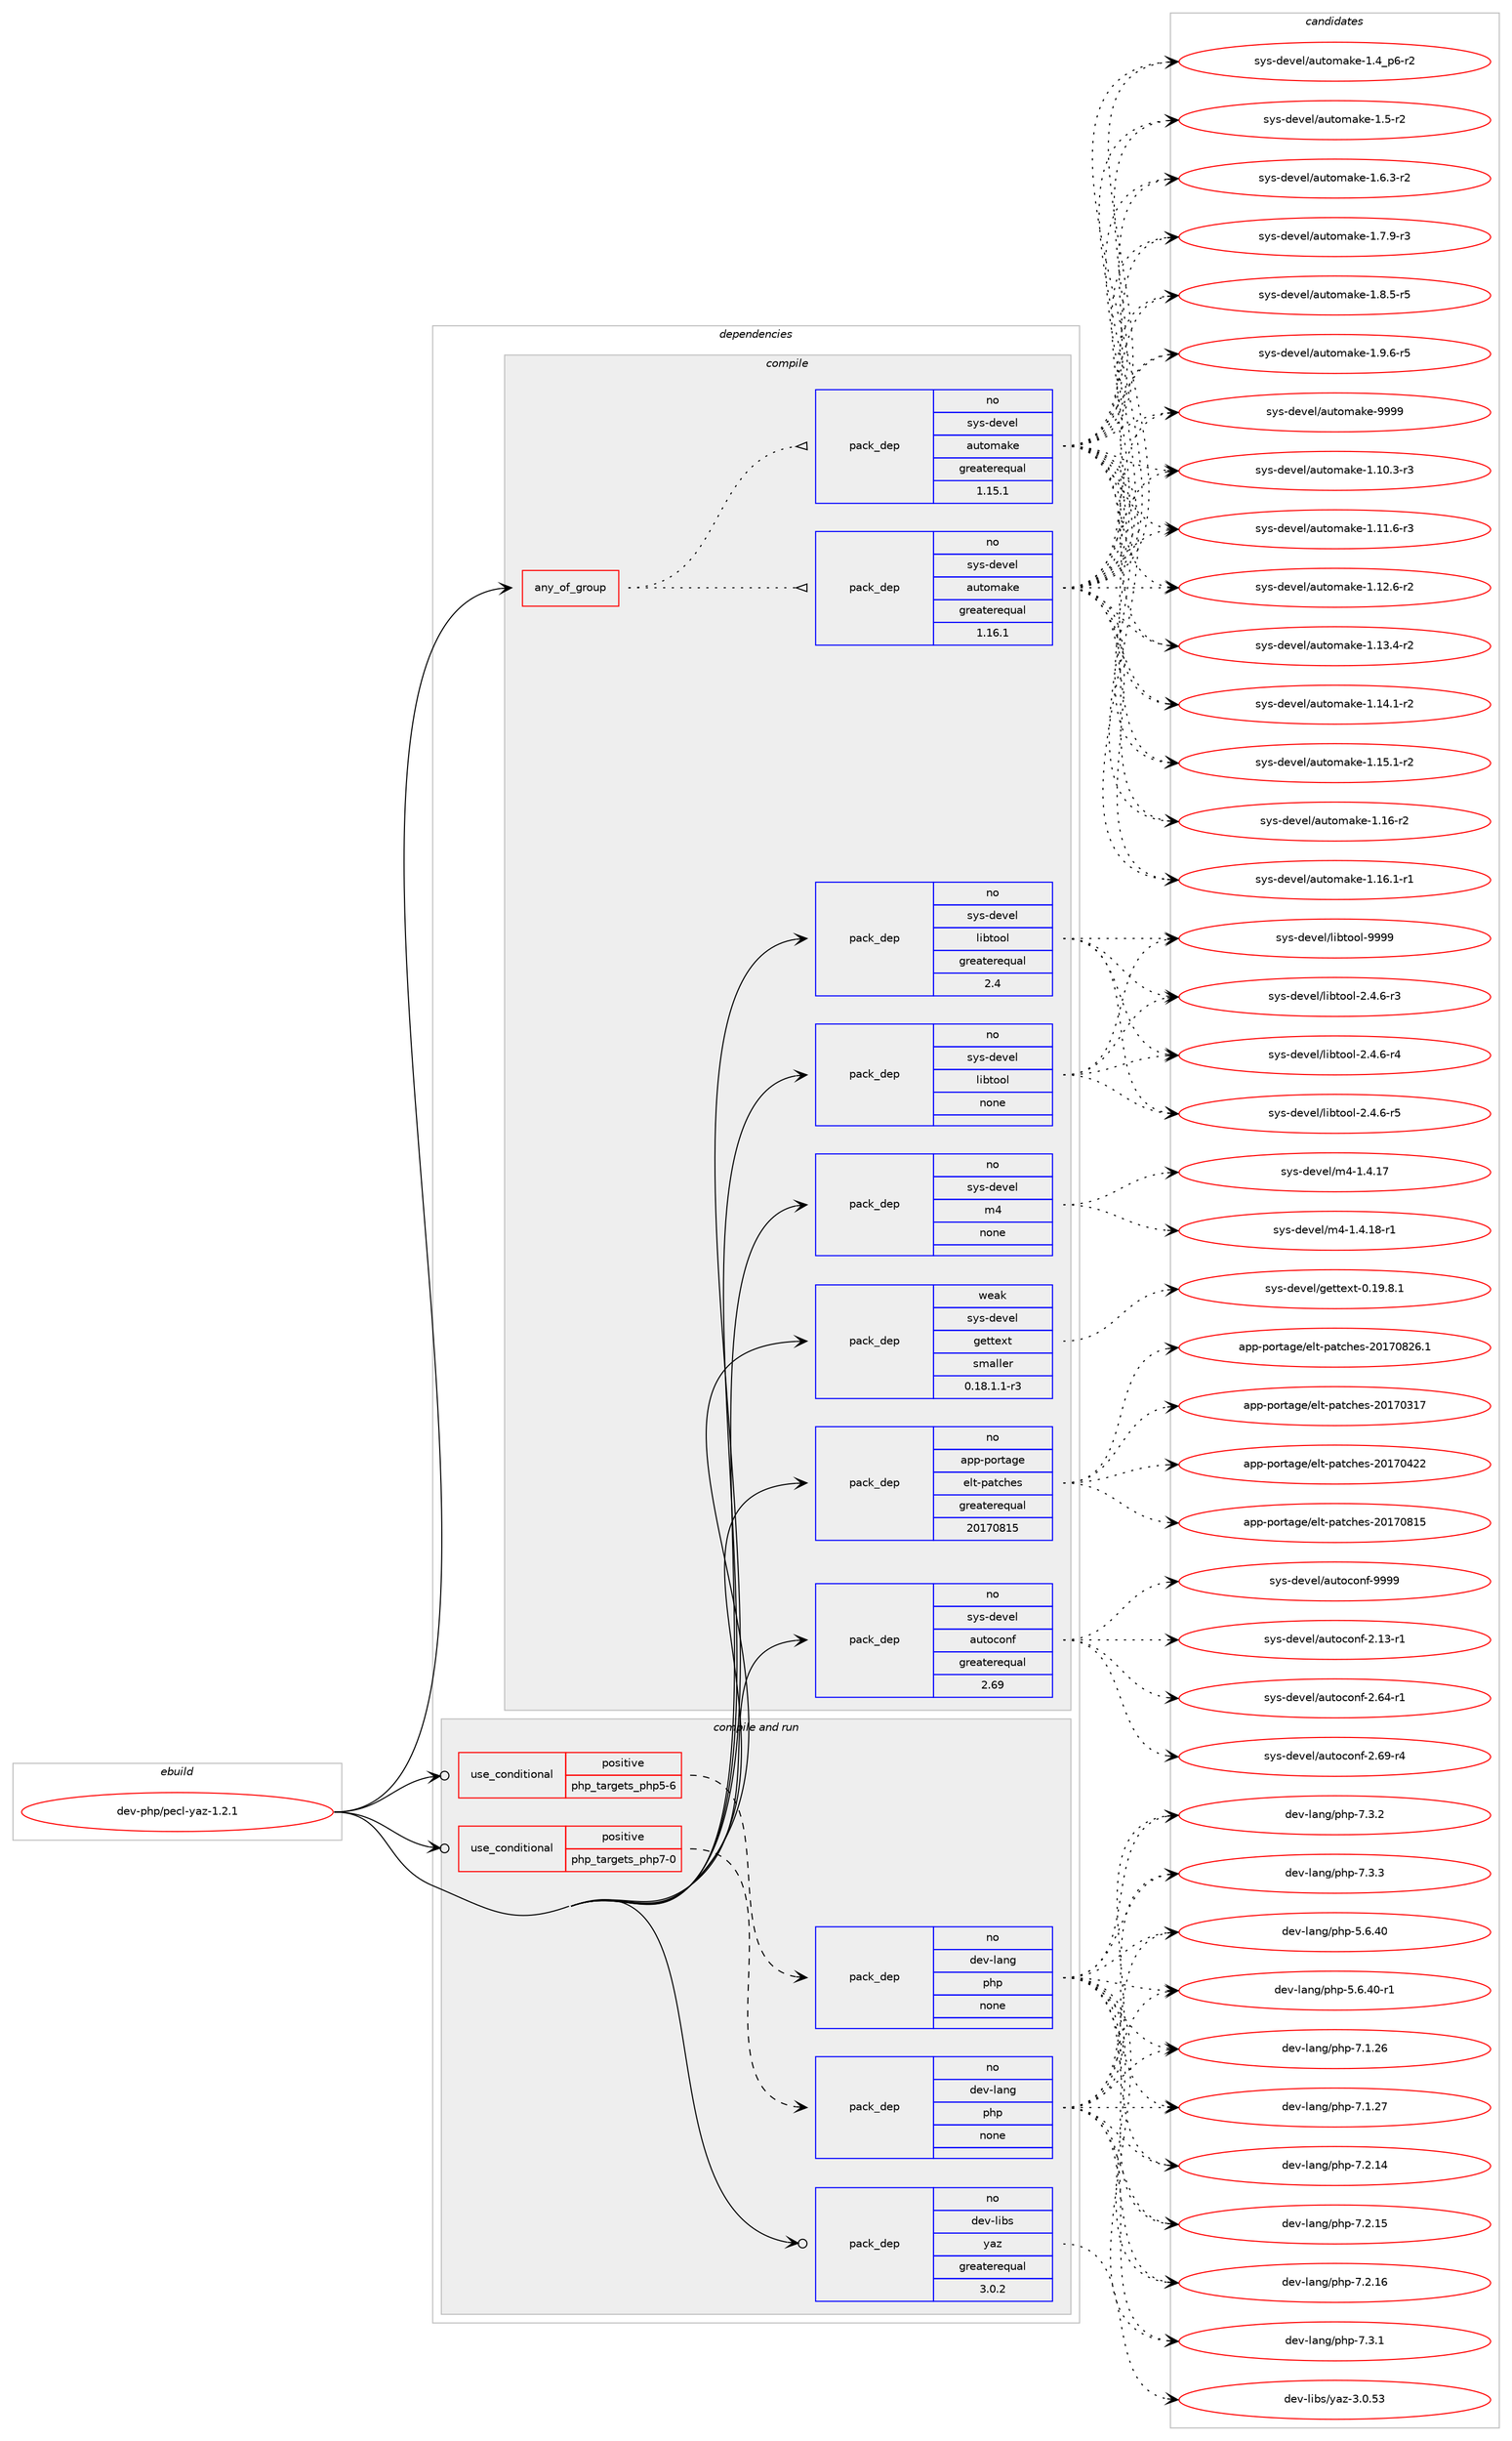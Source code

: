 digraph prolog {

# *************
# Graph options
# *************

newrank=true;
concentrate=true;
compound=true;
graph [rankdir=LR,fontname=Helvetica,fontsize=10,ranksep=1.5];#, ranksep=2.5, nodesep=0.2];
edge  [arrowhead=vee];
node  [fontname=Helvetica,fontsize=10];

# **********
# The ebuild
# **********

subgraph cluster_leftcol {
color=gray;
rank=same;
label=<<i>ebuild</i>>;
id [label="dev-php/pecl-yaz-1.2.1", color=red, width=4, href="../dev-php/pecl-yaz-1.2.1.svg"];
}

# ****************
# The dependencies
# ****************

subgraph cluster_midcol {
color=gray;
label=<<i>dependencies</i>>;
subgraph cluster_compile {
fillcolor="#eeeeee";
style=filled;
label=<<i>compile</i>>;
subgraph any22637 {
dependency1395655 [label=<<TABLE BORDER="0" CELLBORDER="1" CELLSPACING="0" CELLPADDING="4"><TR><TD CELLPADDING="10">any_of_group</TD></TR></TABLE>>, shape=none, color=red];subgraph pack1002443 {
dependency1395656 [label=<<TABLE BORDER="0" CELLBORDER="1" CELLSPACING="0" CELLPADDING="4" WIDTH="220"><TR><TD ROWSPAN="6" CELLPADDING="30">pack_dep</TD></TR><TR><TD WIDTH="110">no</TD></TR><TR><TD>sys-devel</TD></TR><TR><TD>automake</TD></TR><TR><TD>greaterequal</TD></TR><TR><TD>1.16.1</TD></TR></TABLE>>, shape=none, color=blue];
}
dependency1395655:e -> dependency1395656:w [weight=20,style="dotted",arrowhead="oinv"];
subgraph pack1002444 {
dependency1395657 [label=<<TABLE BORDER="0" CELLBORDER="1" CELLSPACING="0" CELLPADDING="4" WIDTH="220"><TR><TD ROWSPAN="6" CELLPADDING="30">pack_dep</TD></TR><TR><TD WIDTH="110">no</TD></TR><TR><TD>sys-devel</TD></TR><TR><TD>automake</TD></TR><TR><TD>greaterequal</TD></TR><TR><TD>1.15.1</TD></TR></TABLE>>, shape=none, color=blue];
}
dependency1395655:e -> dependency1395657:w [weight=20,style="dotted",arrowhead="oinv"];
}
id:e -> dependency1395655:w [weight=20,style="solid",arrowhead="vee"];
subgraph pack1002445 {
dependency1395658 [label=<<TABLE BORDER="0" CELLBORDER="1" CELLSPACING="0" CELLPADDING="4" WIDTH="220"><TR><TD ROWSPAN="6" CELLPADDING="30">pack_dep</TD></TR><TR><TD WIDTH="110">no</TD></TR><TR><TD>app-portage</TD></TR><TR><TD>elt-patches</TD></TR><TR><TD>greaterequal</TD></TR><TR><TD>20170815</TD></TR></TABLE>>, shape=none, color=blue];
}
id:e -> dependency1395658:w [weight=20,style="solid",arrowhead="vee"];
subgraph pack1002446 {
dependency1395659 [label=<<TABLE BORDER="0" CELLBORDER="1" CELLSPACING="0" CELLPADDING="4" WIDTH="220"><TR><TD ROWSPAN="6" CELLPADDING="30">pack_dep</TD></TR><TR><TD WIDTH="110">no</TD></TR><TR><TD>sys-devel</TD></TR><TR><TD>autoconf</TD></TR><TR><TD>greaterequal</TD></TR><TR><TD>2.69</TD></TR></TABLE>>, shape=none, color=blue];
}
id:e -> dependency1395659:w [weight=20,style="solid",arrowhead="vee"];
subgraph pack1002447 {
dependency1395660 [label=<<TABLE BORDER="0" CELLBORDER="1" CELLSPACING="0" CELLPADDING="4" WIDTH="220"><TR><TD ROWSPAN="6" CELLPADDING="30">pack_dep</TD></TR><TR><TD WIDTH="110">no</TD></TR><TR><TD>sys-devel</TD></TR><TR><TD>libtool</TD></TR><TR><TD>greaterequal</TD></TR><TR><TD>2.4</TD></TR></TABLE>>, shape=none, color=blue];
}
id:e -> dependency1395660:w [weight=20,style="solid",arrowhead="vee"];
subgraph pack1002448 {
dependency1395661 [label=<<TABLE BORDER="0" CELLBORDER="1" CELLSPACING="0" CELLPADDING="4" WIDTH="220"><TR><TD ROWSPAN="6" CELLPADDING="30">pack_dep</TD></TR><TR><TD WIDTH="110">no</TD></TR><TR><TD>sys-devel</TD></TR><TR><TD>libtool</TD></TR><TR><TD>none</TD></TR><TR><TD></TD></TR></TABLE>>, shape=none, color=blue];
}
id:e -> dependency1395661:w [weight=20,style="solid",arrowhead="vee"];
subgraph pack1002449 {
dependency1395662 [label=<<TABLE BORDER="0" CELLBORDER="1" CELLSPACING="0" CELLPADDING="4" WIDTH="220"><TR><TD ROWSPAN="6" CELLPADDING="30">pack_dep</TD></TR><TR><TD WIDTH="110">no</TD></TR><TR><TD>sys-devel</TD></TR><TR><TD>m4</TD></TR><TR><TD>none</TD></TR><TR><TD></TD></TR></TABLE>>, shape=none, color=blue];
}
id:e -> dependency1395662:w [weight=20,style="solid",arrowhead="vee"];
subgraph pack1002450 {
dependency1395663 [label=<<TABLE BORDER="0" CELLBORDER="1" CELLSPACING="0" CELLPADDING="4" WIDTH="220"><TR><TD ROWSPAN="6" CELLPADDING="30">pack_dep</TD></TR><TR><TD WIDTH="110">weak</TD></TR><TR><TD>sys-devel</TD></TR><TR><TD>gettext</TD></TR><TR><TD>smaller</TD></TR><TR><TD>0.18.1.1-r3</TD></TR></TABLE>>, shape=none, color=blue];
}
id:e -> dependency1395663:w [weight=20,style="solid",arrowhead="vee"];
}
subgraph cluster_compileandrun {
fillcolor="#eeeeee";
style=filled;
label=<<i>compile and run</i>>;
subgraph cond370010 {
dependency1395664 [label=<<TABLE BORDER="0" CELLBORDER="1" CELLSPACING="0" CELLPADDING="4"><TR><TD ROWSPAN="3" CELLPADDING="10">use_conditional</TD></TR><TR><TD>positive</TD></TR><TR><TD>php_targets_php5-6</TD></TR></TABLE>>, shape=none, color=red];
subgraph pack1002451 {
dependency1395665 [label=<<TABLE BORDER="0" CELLBORDER="1" CELLSPACING="0" CELLPADDING="4" WIDTH="220"><TR><TD ROWSPAN="6" CELLPADDING="30">pack_dep</TD></TR><TR><TD WIDTH="110">no</TD></TR><TR><TD>dev-lang</TD></TR><TR><TD>php</TD></TR><TR><TD>none</TD></TR><TR><TD></TD></TR></TABLE>>, shape=none, color=blue];
}
dependency1395664:e -> dependency1395665:w [weight=20,style="dashed",arrowhead="vee"];
}
id:e -> dependency1395664:w [weight=20,style="solid",arrowhead="odotvee"];
subgraph cond370011 {
dependency1395666 [label=<<TABLE BORDER="0" CELLBORDER="1" CELLSPACING="0" CELLPADDING="4"><TR><TD ROWSPAN="3" CELLPADDING="10">use_conditional</TD></TR><TR><TD>positive</TD></TR><TR><TD>php_targets_php7-0</TD></TR></TABLE>>, shape=none, color=red];
subgraph pack1002452 {
dependency1395667 [label=<<TABLE BORDER="0" CELLBORDER="1" CELLSPACING="0" CELLPADDING="4" WIDTH="220"><TR><TD ROWSPAN="6" CELLPADDING="30">pack_dep</TD></TR><TR><TD WIDTH="110">no</TD></TR><TR><TD>dev-lang</TD></TR><TR><TD>php</TD></TR><TR><TD>none</TD></TR><TR><TD></TD></TR></TABLE>>, shape=none, color=blue];
}
dependency1395666:e -> dependency1395667:w [weight=20,style="dashed",arrowhead="vee"];
}
id:e -> dependency1395666:w [weight=20,style="solid",arrowhead="odotvee"];
subgraph pack1002453 {
dependency1395668 [label=<<TABLE BORDER="0" CELLBORDER="1" CELLSPACING="0" CELLPADDING="4" WIDTH="220"><TR><TD ROWSPAN="6" CELLPADDING="30">pack_dep</TD></TR><TR><TD WIDTH="110">no</TD></TR><TR><TD>dev-libs</TD></TR><TR><TD>yaz</TD></TR><TR><TD>greaterequal</TD></TR><TR><TD>3.0.2</TD></TR></TABLE>>, shape=none, color=blue];
}
id:e -> dependency1395668:w [weight=20,style="solid",arrowhead="odotvee"];
}
subgraph cluster_run {
fillcolor="#eeeeee";
style=filled;
label=<<i>run</i>>;
}
}

# **************
# The candidates
# **************

subgraph cluster_choices {
rank=same;
color=gray;
label=<<i>candidates</i>>;

subgraph choice1002443 {
color=black;
nodesep=1;
choice11512111545100101118101108479711711611110997107101454946494846514511451 [label="sys-devel/automake-1.10.3-r3", color=red, width=4,href="../sys-devel/automake-1.10.3-r3.svg"];
choice11512111545100101118101108479711711611110997107101454946494946544511451 [label="sys-devel/automake-1.11.6-r3", color=red, width=4,href="../sys-devel/automake-1.11.6-r3.svg"];
choice11512111545100101118101108479711711611110997107101454946495046544511450 [label="sys-devel/automake-1.12.6-r2", color=red, width=4,href="../sys-devel/automake-1.12.6-r2.svg"];
choice11512111545100101118101108479711711611110997107101454946495146524511450 [label="sys-devel/automake-1.13.4-r2", color=red, width=4,href="../sys-devel/automake-1.13.4-r2.svg"];
choice11512111545100101118101108479711711611110997107101454946495246494511450 [label="sys-devel/automake-1.14.1-r2", color=red, width=4,href="../sys-devel/automake-1.14.1-r2.svg"];
choice11512111545100101118101108479711711611110997107101454946495346494511450 [label="sys-devel/automake-1.15.1-r2", color=red, width=4,href="../sys-devel/automake-1.15.1-r2.svg"];
choice1151211154510010111810110847971171161111099710710145494649544511450 [label="sys-devel/automake-1.16-r2", color=red, width=4,href="../sys-devel/automake-1.16-r2.svg"];
choice11512111545100101118101108479711711611110997107101454946495446494511449 [label="sys-devel/automake-1.16.1-r1", color=red, width=4,href="../sys-devel/automake-1.16.1-r1.svg"];
choice115121115451001011181011084797117116111109971071014549465295112544511450 [label="sys-devel/automake-1.4_p6-r2", color=red, width=4,href="../sys-devel/automake-1.4_p6-r2.svg"];
choice11512111545100101118101108479711711611110997107101454946534511450 [label="sys-devel/automake-1.5-r2", color=red, width=4,href="../sys-devel/automake-1.5-r2.svg"];
choice115121115451001011181011084797117116111109971071014549465446514511450 [label="sys-devel/automake-1.6.3-r2", color=red, width=4,href="../sys-devel/automake-1.6.3-r2.svg"];
choice115121115451001011181011084797117116111109971071014549465546574511451 [label="sys-devel/automake-1.7.9-r3", color=red, width=4,href="../sys-devel/automake-1.7.9-r3.svg"];
choice115121115451001011181011084797117116111109971071014549465646534511453 [label="sys-devel/automake-1.8.5-r5", color=red, width=4,href="../sys-devel/automake-1.8.5-r5.svg"];
choice115121115451001011181011084797117116111109971071014549465746544511453 [label="sys-devel/automake-1.9.6-r5", color=red, width=4,href="../sys-devel/automake-1.9.6-r5.svg"];
choice115121115451001011181011084797117116111109971071014557575757 [label="sys-devel/automake-9999", color=red, width=4,href="../sys-devel/automake-9999.svg"];
dependency1395656:e -> choice11512111545100101118101108479711711611110997107101454946494846514511451:w [style=dotted,weight="100"];
dependency1395656:e -> choice11512111545100101118101108479711711611110997107101454946494946544511451:w [style=dotted,weight="100"];
dependency1395656:e -> choice11512111545100101118101108479711711611110997107101454946495046544511450:w [style=dotted,weight="100"];
dependency1395656:e -> choice11512111545100101118101108479711711611110997107101454946495146524511450:w [style=dotted,weight="100"];
dependency1395656:e -> choice11512111545100101118101108479711711611110997107101454946495246494511450:w [style=dotted,weight="100"];
dependency1395656:e -> choice11512111545100101118101108479711711611110997107101454946495346494511450:w [style=dotted,weight="100"];
dependency1395656:e -> choice1151211154510010111810110847971171161111099710710145494649544511450:w [style=dotted,weight="100"];
dependency1395656:e -> choice11512111545100101118101108479711711611110997107101454946495446494511449:w [style=dotted,weight="100"];
dependency1395656:e -> choice115121115451001011181011084797117116111109971071014549465295112544511450:w [style=dotted,weight="100"];
dependency1395656:e -> choice11512111545100101118101108479711711611110997107101454946534511450:w [style=dotted,weight="100"];
dependency1395656:e -> choice115121115451001011181011084797117116111109971071014549465446514511450:w [style=dotted,weight="100"];
dependency1395656:e -> choice115121115451001011181011084797117116111109971071014549465546574511451:w [style=dotted,weight="100"];
dependency1395656:e -> choice115121115451001011181011084797117116111109971071014549465646534511453:w [style=dotted,weight="100"];
dependency1395656:e -> choice115121115451001011181011084797117116111109971071014549465746544511453:w [style=dotted,weight="100"];
dependency1395656:e -> choice115121115451001011181011084797117116111109971071014557575757:w [style=dotted,weight="100"];
}
subgraph choice1002444 {
color=black;
nodesep=1;
choice11512111545100101118101108479711711611110997107101454946494846514511451 [label="sys-devel/automake-1.10.3-r3", color=red, width=4,href="../sys-devel/automake-1.10.3-r3.svg"];
choice11512111545100101118101108479711711611110997107101454946494946544511451 [label="sys-devel/automake-1.11.6-r3", color=red, width=4,href="../sys-devel/automake-1.11.6-r3.svg"];
choice11512111545100101118101108479711711611110997107101454946495046544511450 [label="sys-devel/automake-1.12.6-r2", color=red, width=4,href="../sys-devel/automake-1.12.6-r2.svg"];
choice11512111545100101118101108479711711611110997107101454946495146524511450 [label="sys-devel/automake-1.13.4-r2", color=red, width=4,href="../sys-devel/automake-1.13.4-r2.svg"];
choice11512111545100101118101108479711711611110997107101454946495246494511450 [label="sys-devel/automake-1.14.1-r2", color=red, width=4,href="../sys-devel/automake-1.14.1-r2.svg"];
choice11512111545100101118101108479711711611110997107101454946495346494511450 [label="sys-devel/automake-1.15.1-r2", color=red, width=4,href="../sys-devel/automake-1.15.1-r2.svg"];
choice1151211154510010111810110847971171161111099710710145494649544511450 [label="sys-devel/automake-1.16-r2", color=red, width=4,href="../sys-devel/automake-1.16-r2.svg"];
choice11512111545100101118101108479711711611110997107101454946495446494511449 [label="sys-devel/automake-1.16.1-r1", color=red, width=4,href="../sys-devel/automake-1.16.1-r1.svg"];
choice115121115451001011181011084797117116111109971071014549465295112544511450 [label="sys-devel/automake-1.4_p6-r2", color=red, width=4,href="../sys-devel/automake-1.4_p6-r2.svg"];
choice11512111545100101118101108479711711611110997107101454946534511450 [label="sys-devel/automake-1.5-r2", color=red, width=4,href="../sys-devel/automake-1.5-r2.svg"];
choice115121115451001011181011084797117116111109971071014549465446514511450 [label="sys-devel/automake-1.6.3-r2", color=red, width=4,href="../sys-devel/automake-1.6.3-r2.svg"];
choice115121115451001011181011084797117116111109971071014549465546574511451 [label="sys-devel/automake-1.7.9-r3", color=red, width=4,href="../sys-devel/automake-1.7.9-r3.svg"];
choice115121115451001011181011084797117116111109971071014549465646534511453 [label="sys-devel/automake-1.8.5-r5", color=red, width=4,href="../sys-devel/automake-1.8.5-r5.svg"];
choice115121115451001011181011084797117116111109971071014549465746544511453 [label="sys-devel/automake-1.9.6-r5", color=red, width=4,href="../sys-devel/automake-1.9.6-r5.svg"];
choice115121115451001011181011084797117116111109971071014557575757 [label="sys-devel/automake-9999", color=red, width=4,href="../sys-devel/automake-9999.svg"];
dependency1395657:e -> choice11512111545100101118101108479711711611110997107101454946494846514511451:w [style=dotted,weight="100"];
dependency1395657:e -> choice11512111545100101118101108479711711611110997107101454946494946544511451:w [style=dotted,weight="100"];
dependency1395657:e -> choice11512111545100101118101108479711711611110997107101454946495046544511450:w [style=dotted,weight="100"];
dependency1395657:e -> choice11512111545100101118101108479711711611110997107101454946495146524511450:w [style=dotted,weight="100"];
dependency1395657:e -> choice11512111545100101118101108479711711611110997107101454946495246494511450:w [style=dotted,weight="100"];
dependency1395657:e -> choice11512111545100101118101108479711711611110997107101454946495346494511450:w [style=dotted,weight="100"];
dependency1395657:e -> choice1151211154510010111810110847971171161111099710710145494649544511450:w [style=dotted,weight="100"];
dependency1395657:e -> choice11512111545100101118101108479711711611110997107101454946495446494511449:w [style=dotted,weight="100"];
dependency1395657:e -> choice115121115451001011181011084797117116111109971071014549465295112544511450:w [style=dotted,weight="100"];
dependency1395657:e -> choice11512111545100101118101108479711711611110997107101454946534511450:w [style=dotted,weight="100"];
dependency1395657:e -> choice115121115451001011181011084797117116111109971071014549465446514511450:w [style=dotted,weight="100"];
dependency1395657:e -> choice115121115451001011181011084797117116111109971071014549465546574511451:w [style=dotted,weight="100"];
dependency1395657:e -> choice115121115451001011181011084797117116111109971071014549465646534511453:w [style=dotted,weight="100"];
dependency1395657:e -> choice115121115451001011181011084797117116111109971071014549465746544511453:w [style=dotted,weight="100"];
dependency1395657:e -> choice115121115451001011181011084797117116111109971071014557575757:w [style=dotted,weight="100"];
}
subgraph choice1002445 {
color=black;
nodesep=1;
choice97112112451121111141169710310147101108116451129711699104101115455048495548514955 [label="app-portage/elt-patches-20170317", color=red, width=4,href="../app-portage/elt-patches-20170317.svg"];
choice97112112451121111141169710310147101108116451129711699104101115455048495548525050 [label="app-portage/elt-patches-20170422", color=red, width=4,href="../app-portage/elt-patches-20170422.svg"];
choice97112112451121111141169710310147101108116451129711699104101115455048495548564953 [label="app-portage/elt-patches-20170815", color=red, width=4,href="../app-portage/elt-patches-20170815.svg"];
choice971121124511211111411697103101471011081164511297116991041011154550484955485650544649 [label="app-portage/elt-patches-20170826.1", color=red, width=4,href="../app-portage/elt-patches-20170826.1.svg"];
dependency1395658:e -> choice97112112451121111141169710310147101108116451129711699104101115455048495548514955:w [style=dotted,weight="100"];
dependency1395658:e -> choice97112112451121111141169710310147101108116451129711699104101115455048495548525050:w [style=dotted,weight="100"];
dependency1395658:e -> choice97112112451121111141169710310147101108116451129711699104101115455048495548564953:w [style=dotted,weight="100"];
dependency1395658:e -> choice971121124511211111411697103101471011081164511297116991041011154550484955485650544649:w [style=dotted,weight="100"];
}
subgraph choice1002446 {
color=black;
nodesep=1;
choice1151211154510010111810110847971171161119911111010245504649514511449 [label="sys-devel/autoconf-2.13-r1", color=red, width=4,href="../sys-devel/autoconf-2.13-r1.svg"];
choice1151211154510010111810110847971171161119911111010245504654524511449 [label="sys-devel/autoconf-2.64-r1", color=red, width=4,href="../sys-devel/autoconf-2.64-r1.svg"];
choice1151211154510010111810110847971171161119911111010245504654574511452 [label="sys-devel/autoconf-2.69-r4", color=red, width=4,href="../sys-devel/autoconf-2.69-r4.svg"];
choice115121115451001011181011084797117116111991111101024557575757 [label="sys-devel/autoconf-9999", color=red, width=4,href="../sys-devel/autoconf-9999.svg"];
dependency1395659:e -> choice1151211154510010111810110847971171161119911111010245504649514511449:w [style=dotted,weight="100"];
dependency1395659:e -> choice1151211154510010111810110847971171161119911111010245504654524511449:w [style=dotted,weight="100"];
dependency1395659:e -> choice1151211154510010111810110847971171161119911111010245504654574511452:w [style=dotted,weight="100"];
dependency1395659:e -> choice115121115451001011181011084797117116111991111101024557575757:w [style=dotted,weight="100"];
}
subgraph choice1002447 {
color=black;
nodesep=1;
choice1151211154510010111810110847108105981161111111084550465246544511451 [label="sys-devel/libtool-2.4.6-r3", color=red, width=4,href="../sys-devel/libtool-2.4.6-r3.svg"];
choice1151211154510010111810110847108105981161111111084550465246544511452 [label="sys-devel/libtool-2.4.6-r4", color=red, width=4,href="../sys-devel/libtool-2.4.6-r4.svg"];
choice1151211154510010111810110847108105981161111111084550465246544511453 [label="sys-devel/libtool-2.4.6-r5", color=red, width=4,href="../sys-devel/libtool-2.4.6-r5.svg"];
choice1151211154510010111810110847108105981161111111084557575757 [label="sys-devel/libtool-9999", color=red, width=4,href="../sys-devel/libtool-9999.svg"];
dependency1395660:e -> choice1151211154510010111810110847108105981161111111084550465246544511451:w [style=dotted,weight="100"];
dependency1395660:e -> choice1151211154510010111810110847108105981161111111084550465246544511452:w [style=dotted,weight="100"];
dependency1395660:e -> choice1151211154510010111810110847108105981161111111084550465246544511453:w [style=dotted,weight="100"];
dependency1395660:e -> choice1151211154510010111810110847108105981161111111084557575757:w [style=dotted,weight="100"];
}
subgraph choice1002448 {
color=black;
nodesep=1;
choice1151211154510010111810110847108105981161111111084550465246544511451 [label="sys-devel/libtool-2.4.6-r3", color=red, width=4,href="../sys-devel/libtool-2.4.6-r3.svg"];
choice1151211154510010111810110847108105981161111111084550465246544511452 [label="sys-devel/libtool-2.4.6-r4", color=red, width=4,href="../sys-devel/libtool-2.4.6-r4.svg"];
choice1151211154510010111810110847108105981161111111084550465246544511453 [label="sys-devel/libtool-2.4.6-r5", color=red, width=4,href="../sys-devel/libtool-2.4.6-r5.svg"];
choice1151211154510010111810110847108105981161111111084557575757 [label="sys-devel/libtool-9999", color=red, width=4,href="../sys-devel/libtool-9999.svg"];
dependency1395661:e -> choice1151211154510010111810110847108105981161111111084550465246544511451:w [style=dotted,weight="100"];
dependency1395661:e -> choice1151211154510010111810110847108105981161111111084550465246544511452:w [style=dotted,weight="100"];
dependency1395661:e -> choice1151211154510010111810110847108105981161111111084550465246544511453:w [style=dotted,weight="100"];
dependency1395661:e -> choice1151211154510010111810110847108105981161111111084557575757:w [style=dotted,weight="100"];
}
subgraph choice1002449 {
color=black;
nodesep=1;
choice11512111545100101118101108471095245494652464955 [label="sys-devel/m4-1.4.17", color=red, width=4,href="../sys-devel/m4-1.4.17.svg"];
choice115121115451001011181011084710952454946524649564511449 [label="sys-devel/m4-1.4.18-r1", color=red, width=4,href="../sys-devel/m4-1.4.18-r1.svg"];
dependency1395662:e -> choice11512111545100101118101108471095245494652464955:w [style=dotted,weight="100"];
dependency1395662:e -> choice115121115451001011181011084710952454946524649564511449:w [style=dotted,weight="100"];
}
subgraph choice1002450 {
color=black;
nodesep=1;
choice1151211154510010111810110847103101116116101120116454846495746564649 [label="sys-devel/gettext-0.19.8.1", color=red, width=4,href="../sys-devel/gettext-0.19.8.1.svg"];
dependency1395663:e -> choice1151211154510010111810110847103101116116101120116454846495746564649:w [style=dotted,weight="100"];
}
subgraph choice1002451 {
color=black;
nodesep=1;
choice10010111845108971101034711210411245534654465248 [label="dev-lang/php-5.6.40", color=red, width=4,href="../dev-lang/php-5.6.40.svg"];
choice100101118451089711010347112104112455346544652484511449 [label="dev-lang/php-5.6.40-r1", color=red, width=4,href="../dev-lang/php-5.6.40-r1.svg"];
choice10010111845108971101034711210411245554649465054 [label="dev-lang/php-7.1.26", color=red, width=4,href="../dev-lang/php-7.1.26.svg"];
choice10010111845108971101034711210411245554649465055 [label="dev-lang/php-7.1.27", color=red, width=4,href="../dev-lang/php-7.1.27.svg"];
choice10010111845108971101034711210411245554650464952 [label="dev-lang/php-7.2.14", color=red, width=4,href="../dev-lang/php-7.2.14.svg"];
choice10010111845108971101034711210411245554650464953 [label="dev-lang/php-7.2.15", color=red, width=4,href="../dev-lang/php-7.2.15.svg"];
choice10010111845108971101034711210411245554650464954 [label="dev-lang/php-7.2.16", color=red, width=4,href="../dev-lang/php-7.2.16.svg"];
choice100101118451089711010347112104112455546514649 [label="dev-lang/php-7.3.1", color=red, width=4,href="../dev-lang/php-7.3.1.svg"];
choice100101118451089711010347112104112455546514650 [label="dev-lang/php-7.3.2", color=red, width=4,href="../dev-lang/php-7.3.2.svg"];
choice100101118451089711010347112104112455546514651 [label="dev-lang/php-7.3.3", color=red, width=4,href="../dev-lang/php-7.3.3.svg"];
dependency1395665:e -> choice10010111845108971101034711210411245534654465248:w [style=dotted,weight="100"];
dependency1395665:e -> choice100101118451089711010347112104112455346544652484511449:w [style=dotted,weight="100"];
dependency1395665:e -> choice10010111845108971101034711210411245554649465054:w [style=dotted,weight="100"];
dependency1395665:e -> choice10010111845108971101034711210411245554649465055:w [style=dotted,weight="100"];
dependency1395665:e -> choice10010111845108971101034711210411245554650464952:w [style=dotted,weight="100"];
dependency1395665:e -> choice10010111845108971101034711210411245554650464953:w [style=dotted,weight="100"];
dependency1395665:e -> choice10010111845108971101034711210411245554650464954:w [style=dotted,weight="100"];
dependency1395665:e -> choice100101118451089711010347112104112455546514649:w [style=dotted,weight="100"];
dependency1395665:e -> choice100101118451089711010347112104112455546514650:w [style=dotted,weight="100"];
dependency1395665:e -> choice100101118451089711010347112104112455546514651:w [style=dotted,weight="100"];
}
subgraph choice1002452 {
color=black;
nodesep=1;
choice10010111845108971101034711210411245534654465248 [label="dev-lang/php-5.6.40", color=red, width=4,href="../dev-lang/php-5.6.40.svg"];
choice100101118451089711010347112104112455346544652484511449 [label="dev-lang/php-5.6.40-r1", color=red, width=4,href="../dev-lang/php-5.6.40-r1.svg"];
choice10010111845108971101034711210411245554649465054 [label="dev-lang/php-7.1.26", color=red, width=4,href="../dev-lang/php-7.1.26.svg"];
choice10010111845108971101034711210411245554649465055 [label="dev-lang/php-7.1.27", color=red, width=4,href="../dev-lang/php-7.1.27.svg"];
choice10010111845108971101034711210411245554650464952 [label="dev-lang/php-7.2.14", color=red, width=4,href="../dev-lang/php-7.2.14.svg"];
choice10010111845108971101034711210411245554650464953 [label="dev-lang/php-7.2.15", color=red, width=4,href="../dev-lang/php-7.2.15.svg"];
choice10010111845108971101034711210411245554650464954 [label="dev-lang/php-7.2.16", color=red, width=4,href="../dev-lang/php-7.2.16.svg"];
choice100101118451089711010347112104112455546514649 [label="dev-lang/php-7.3.1", color=red, width=4,href="../dev-lang/php-7.3.1.svg"];
choice100101118451089711010347112104112455546514650 [label="dev-lang/php-7.3.2", color=red, width=4,href="../dev-lang/php-7.3.2.svg"];
choice100101118451089711010347112104112455546514651 [label="dev-lang/php-7.3.3", color=red, width=4,href="../dev-lang/php-7.3.3.svg"];
dependency1395667:e -> choice10010111845108971101034711210411245534654465248:w [style=dotted,weight="100"];
dependency1395667:e -> choice100101118451089711010347112104112455346544652484511449:w [style=dotted,weight="100"];
dependency1395667:e -> choice10010111845108971101034711210411245554649465054:w [style=dotted,weight="100"];
dependency1395667:e -> choice10010111845108971101034711210411245554649465055:w [style=dotted,weight="100"];
dependency1395667:e -> choice10010111845108971101034711210411245554650464952:w [style=dotted,weight="100"];
dependency1395667:e -> choice10010111845108971101034711210411245554650464953:w [style=dotted,weight="100"];
dependency1395667:e -> choice10010111845108971101034711210411245554650464954:w [style=dotted,weight="100"];
dependency1395667:e -> choice100101118451089711010347112104112455546514649:w [style=dotted,weight="100"];
dependency1395667:e -> choice100101118451089711010347112104112455546514650:w [style=dotted,weight="100"];
dependency1395667:e -> choice100101118451089711010347112104112455546514651:w [style=dotted,weight="100"];
}
subgraph choice1002453 {
color=black;
nodesep=1;
choice1001011184510810598115471219712245514648465351 [label="dev-libs/yaz-3.0.53", color=red, width=4,href="../dev-libs/yaz-3.0.53.svg"];
dependency1395668:e -> choice1001011184510810598115471219712245514648465351:w [style=dotted,weight="100"];
}
}

}
